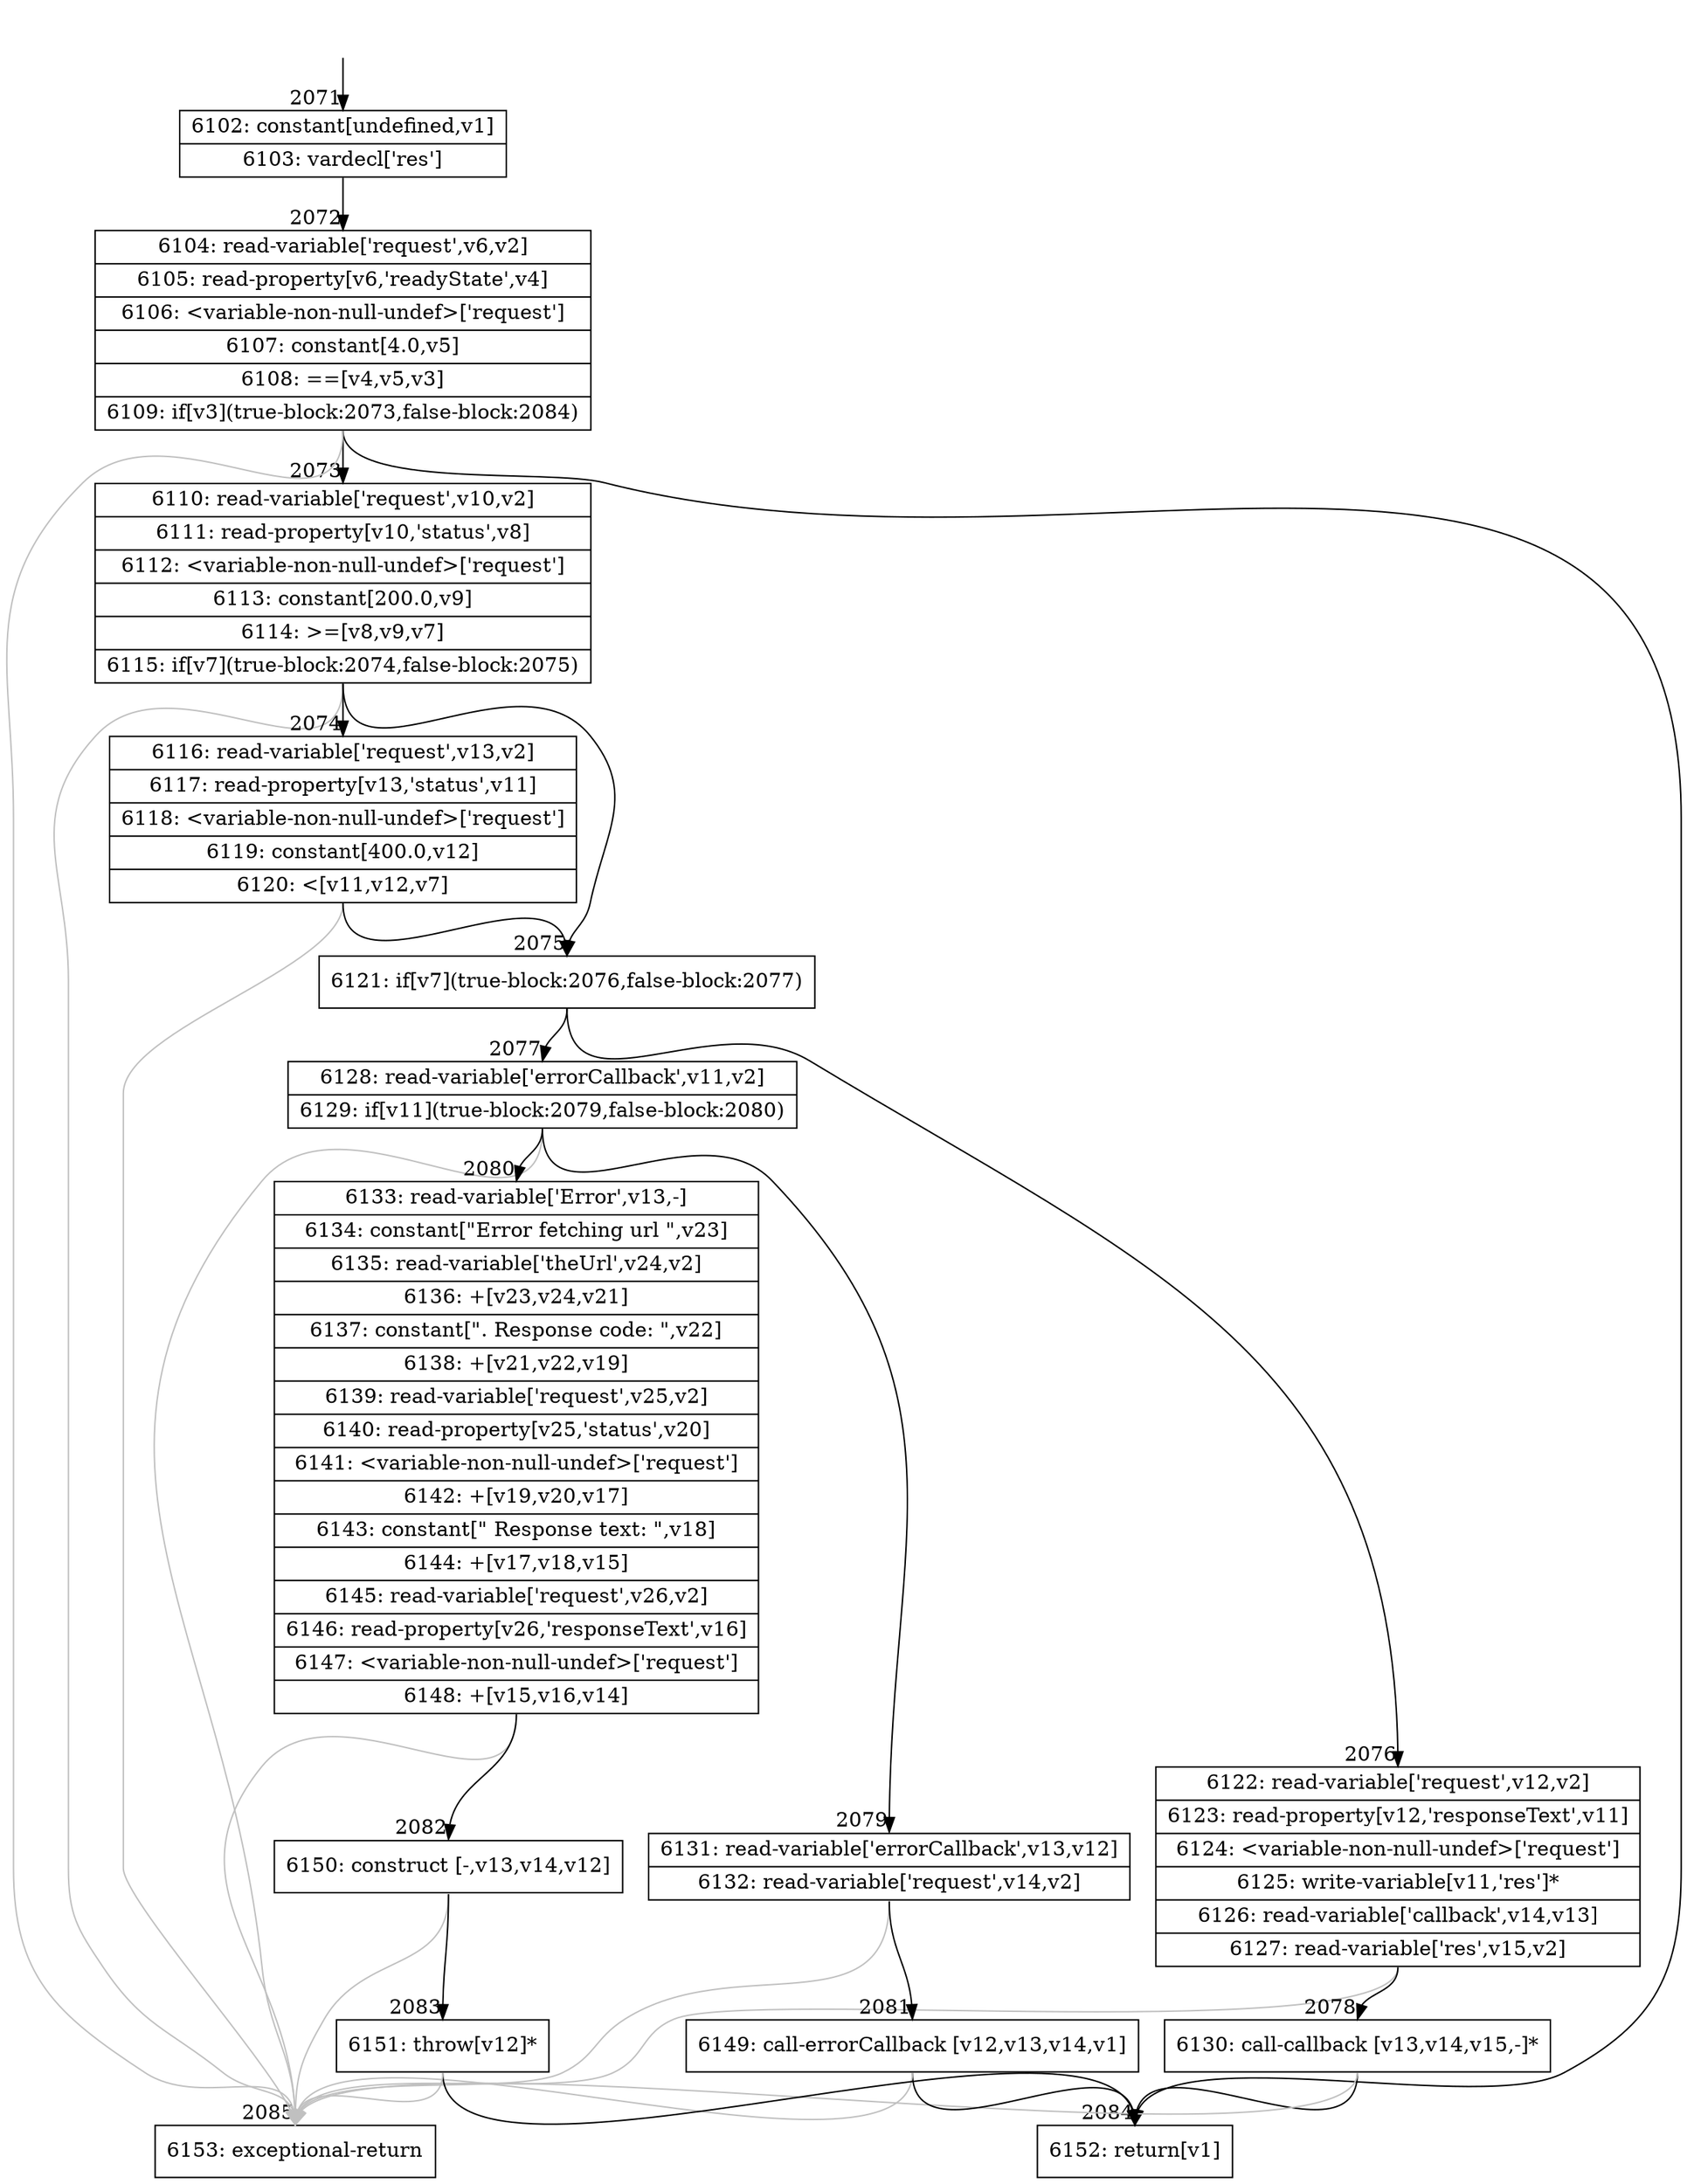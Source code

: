 digraph {
rankdir="TD"
BB_entry240[shape=none,label=""];
BB_entry240 -> BB2071 [tailport=s, headport=n, headlabel="    2071"]
BB2071 [shape=record label="{6102: constant[undefined,v1]|6103: vardecl['res']}" ] 
BB2071 -> BB2072 [tailport=s, headport=n, headlabel="      2072"]
BB2072 [shape=record label="{6104: read-variable['request',v6,v2]|6105: read-property[v6,'readyState',v4]|6106: \<variable-non-null-undef\>['request']|6107: constant[4.0,v5]|6108: ==[v4,v5,v3]|6109: if[v3](true-block:2073,false-block:2084)}" ] 
BB2072 -> BB2073 [tailport=s, headport=n, headlabel="      2073"]
BB2072 -> BB2084 [tailport=s, headport=n, headlabel="      2084"]
BB2072 -> BB2085 [tailport=s, headport=n, color=gray, headlabel="      2085"]
BB2073 [shape=record label="{6110: read-variable['request',v10,v2]|6111: read-property[v10,'status',v8]|6112: \<variable-non-null-undef\>['request']|6113: constant[200.0,v9]|6114: \>=[v8,v9,v7]|6115: if[v7](true-block:2074,false-block:2075)}" ] 
BB2073 -> BB2075 [tailport=s, headport=n, headlabel="      2075"]
BB2073 -> BB2074 [tailport=s, headport=n, headlabel="      2074"]
BB2073 -> BB2085 [tailport=s, headport=n, color=gray]
BB2074 [shape=record label="{6116: read-variable['request',v13,v2]|6117: read-property[v13,'status',v11]|6118: \<variable-non-null-undef\>['request']|6119: constant[400.0,v12]|6120: \<[v11,v12,v7]}" ] 
BB2074 -> BB2075 [tailport=s, headport=n]
BB2074 -> BB2085 [tailport=s, headport=n, color=gray]
BB2075 [shape=record label="{6121: if[v7](true-block:2076,false-block:2077)}" ] 
BB2075 -> BB2076 [tailport=s, headport=n, headlabel="      2076"]
BB2075 -> BB2077 [tailport=s, headport=n, headlabel="      2077"]
BB2076 [shape=record label="{6122: read-variable['request',v12,v2]|6123: read-property[v12,'responseText',v11]|6124: \<variable-non-null-undef\>['request']|6125: write-variable[v11,'res']*|6126: read-variable['callback',v14,v13]|6127: read-variable['res',v15,v2]}" ] 
BB2076 -> BB2078 [tailport=s, headport=n, headlabel="      2078"]
BB2076 -> BB2085 [tailport=s, headport=n, color=gray]
BB2077 [shape=record label="{6128: read-variable['errorCallback',v11,v2]|6129: if[v11](true-block:2079,false-block:2080)}" ] 
BB2077 -> BB2079 [tailport=s, headport=n, headlabel="      2079"]
BB2077 -> BB2080 [tailport=s, headport=n, headlabel="      2080"]
BB2077 -> BB2085 [tailport=s, headport=n, color=gray]
BB2078 [shape=record label="{6130: call-callback [v13,v14,v15,-]*}" ] 
BB2078 -> BB2084 [tailport=s, headport=n]
BB2078 -> BB2085 [tailport=s, headport=n, color=gray]
BB2079 [shape=record label="{6131: read-variable['errorCallback',v13,v12]|6132: read-variable['request',v14,v2]}" ] 
BB2079 -> BB2081 [tailport=s, headport=n, headlabel="      2081"]
BB2079 -> BB2085 [tailport=s, headport=n, color=gray]
BB2080 [shape=record label="{6133: read-variable['Error',v13,-]|6134: constant[\"Error fetching url \",v23]|6135: read-variable['theUrl',v24,v2]|6136: +[v23,v24,v21]|6137: constant[\". Response code: \",v22]|6138: +[v21,v22,v19]|6139: read-variable['request',v25,v2]|6140: read-property[v25,'status',v20]|6141: \<variable-non-null-undef\>['request']|6142: +[v19,v20,v17]|6143: constant[\" Response text: \",v18]|6144: +[v17,v18,v15]|6145: read-variable['request',v26,v2]|6146: read-property[v26,'responseText',v16]|6147: \<variable-non-null-undef\>['request']|6148: +[v15,v16,v14]}" ] 
BB2080 -> BB2082 [tailport=s, headport=n, headlabel="      2082"]
BB2080 -> BB2085 [tailport=s, headport=n, color=gray]
BB2081 [shape=record label="{6149: call-errorCallback [v12,v13,v14,v1]}" ] 
BB2081 -> BB2084 [tailport=s, headport=n]
BB2081 -> BB2085 [tailport=s, headport=n, color=gray]
BB2082 [shape=record label="{6150: construct [-,v13,v14,v12]}" ] 
BB2082 -> BB2083 [tailport=s, headport=n, headlabel="      2083"]
BB2082 -> BB2085 [tailport=s, headport=n, color=gray]
BB2083 [shape=record label="{6151: throw[v12]*}" ] 
BB2083 -> BB2084 [tailport=s, headport=n]
BB2083 -> BB2085 [tailport=s, headport=n, color=gray]
BB2084 [shape=record label="{6152: return[v1]}" ] 
BB2085 [shape=record label="{6153: exceptional-return}" ] 
//#$~ 2415
}
